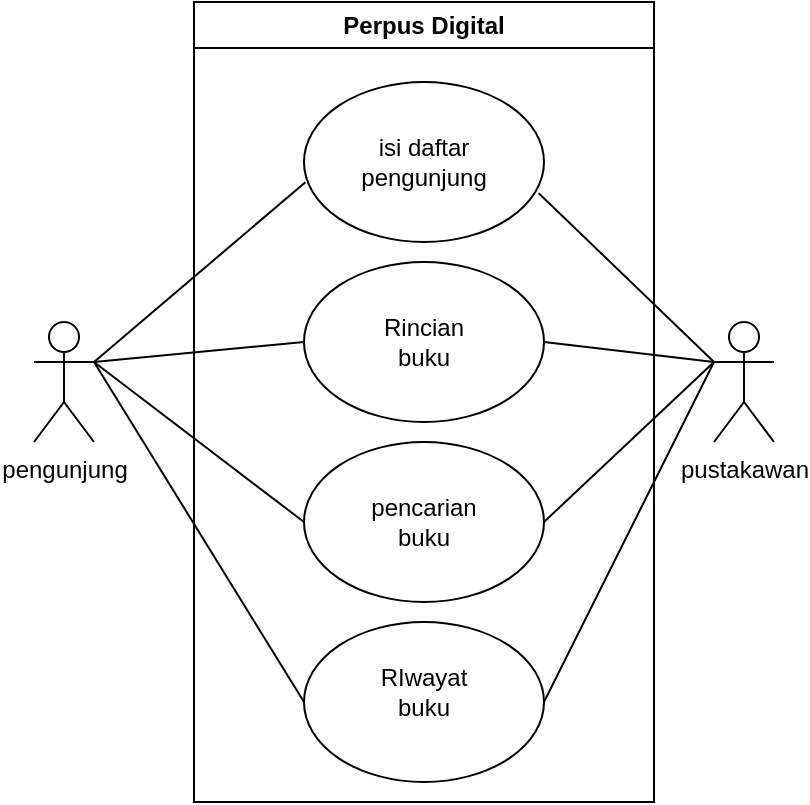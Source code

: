<mxfile version="23.1.1" type="github">
  <diagram name="Page-1" id="S-nj0chBetjyi2adVP0r">
    <mxGraphModel dx="727" dy="432" grid="1" gridSize="10" guides="1" tooltips="1" connect="1" arrows="1" fold="1" page="1" pageScale="1" pageWidth="850" pageHeight="1100" math="0" shadow="0">
      <root>
        <mxCell id="0" />
        <mxCell id="1" parent="0" />
        <mxCell id="ImDD-x2f6_fTZAwo4Lwu-1" value="Perpus Digital" style="swimlane;whiteSpace=wrap;html=1;" vertex="1" parent="1">
          <mxGeometry x="320" y="160" width="230" height="400" as="geometry" />
        </mxCell>
        <mxCell id="ImDD-x2f6_fTZAwo4Lwu-4" value="" style="ellipse;whiteSpace=wrap;html=1;" vertex="1" parent="ImDD-x2f6_fTZAwo4Lwu-1">
          <mxGeometry x="55" y="40" width="120" height="80" as="geometry" />
        </mxCell>
        <mxCell id="ImDD-x2f6_fTZAwo4Lwu-5" value="isi daftar pengunjung" style="text;html=1;strokeColor=none;fillColor=none;align=center;verticalAlign=middle;whiteSpace=wrap;rounded=0;" vertex="1" parent="ImDD-x2f6_fTZAwo4Lwu-1">
          <mxGeometry x="85" y="65" width="60" height="30" as="geometry" />
        </mxCell>
        <mxCell id="ImDD-x2f6_fTZAwo4Lwu-6" value="" style="ellipse;whiteSpace=wrap;html=1;" vertex="1" parent="ImDD-x2f6_fTZAwo4Lwu-1">
          <mxGeometry x="55" y="130" width="120" height="80" as="geometry" />
        </mxCell>
        <mxCell id="ImDD-x2f6_fTZAwo4Lwu-7" value="Rincian buku" style="text;html=1;strokeColor=none;fillColor=none;align=center;verticalAlign=middle;whiteSpace=wrap;rounded=0;" vertex="1" parent="ImDD-x2f6_fTZAwo4Lwu-1">
          <mxGeometry x="85" y="155" width="60" height="30" as="geometry" />
        </mxCell>
        <mxCell id="ImDD-x2f6_fTZAwo4Lwu-8" value="" style="ellipse;whiteSpace=wrap;html=1;" vertex="1" parent="ImDD-x2f6_fTZAwo4Lwu-1">
          <mxGeometry x="55" y="220" width="120" height="80" as="geometry" />
        </mxCell>
        <mxCell id="ImDD-x2f6_fTZAwo4Lwu-9" value="pencarian buku" style="text;html=1;strokeColor=none;fillColor=none;align=center;verticalAlign=middle;whiteSpace=wrap;rounded=0;" vertex="1" parent="ImDD-x2f6_fTZAwo4Lwu-1">
          <mxGeometry x="85" y="245" width="60" height="30" as="geometry" />
        </mxCell>
        <mxCell id="ImDD-x2f6_fTZAwo4Lwu-10" value="" style="ellipse;whiteSpace=wrap;html=1;" vertex="1" parent="ImDD-x2f6_fTZAwo4Lwu-1">
          <mxGeometry x="55" y="310" width="120" height="80" as="geometry" />
        </mxCell>
        <mxCell id="ImDD-x2f6_fTZAwo4Lwu-11" value="RIwayat buku" style="text;html=1;strokeColor=none;fillColor=none;align=center;verticalAlign=middle;whiteSpace=wrap;rounded=0;" vertex="1" parent="ImDD-x2f6_fTZAwo4Lwu-1">
          <mxGeometry x="85" y="330" width="60" height="30" as="geometry" />
        </mxCell>
        <mxCell id="ImDD-x2f6_fTZAwo4Lwu-18" value="" style="endArrow=none;html=1;rounded=0;exitX=0.978;exitY=0.695;exitDx=0;exitDy=0;exitPerimeter=0;" edge="1" parent="ImDD-x2f6_fTZAwo4Lwu-1" source="ImDD-x2f6_fTZAwo4Lwu-4">
          <mxGeometry width="50" height="50" relative="1" as="geometry">
            <mxPoint x="210" y="230" as="sourcePoint" />
            <mxPoint x="260" y="180" as="targetPoint" />
          </mxGeometry>
        </mxCell>
        <mxCell id="ImDD-x2f6_fTZAwo4Lwu-2" value="pengunjung" style="shape=umlActor;verticalLabelPosition=bottom;verticalAlign=top;html=1;outlineConnect=0;" vertex="1" parent="1">
          <mxGeometry x="240" y="320" width="30" height="60" as="geometry" />
        </mxCell>
        <mxCell id="ImDD-x2f6_fTZAwo4Lwu-3" value="pustakawan" style="shape=umlActor;verticalLabelPosition=bottom;verticalAlign=top;html=1;outlineConnect=0;" vertex="1" parent="1">
          <mxGeometry x="580" y="320" width="30" height="60" as="geometry" />
        </mxCell>
        <mxCell id="ImDD-x2f6_fTZAwo4Lwu-13" value="" style="endArrow=none;html=1;rounded=0;entryX=0.006;entryY=0.626;entryDx=0;entryDy=0;entryPerimeter=0;" edge="1" parent="1" target="ImDD-x2f6_fTZAwo4Lwu-4">
          <mxGeometry width="50" height="50" relative="1" as="geometry">
            <mxPoint x="270" y="340" as="sourcePoint" />
            <mxPoint x="320" y="290" as="targetPoint" />
          </mxGeometry>
        </mxCell>
        <mxCell id="ImDD-x2f6_fTZAwo4Lwu-14" value="" style="endArrow=none;html=1;rounded=0;entryX=0;entryY=0.5;entryDx=0;entryDy=0;" edge="1" parent="1" target="ImDD-x2f6_fTZAwo4Lwu-6">
          <mxGeometry width="50" height="50" relative="1" as="geometry">
            <mxPoint x="270" y="340" as="sourcePoint" />
            <mxPoint x="386" y="260" as="targetPoint" />
          </mxGeometry>
        </mxCell>
        <mxCell id="ImDD-x2f6_fTZAwo4Lwu-15" value="" style="endArrow=none;html=1;rounded=0;entryX=0;entryY=0.5;entryDx=0;entryDy=0;" edge="1" parent="1" target="ImDD-x2f6_fTZAwo4Lwu-8">
          <mxGeometry width="50" height="50" relative="1" as="geometry">
            <mxPoint x="270" y="340" as="sourcePoint" />
            <mxPoint x="385" y="340" as="targetPoint" />
          </mxGeometry>
        </mxCell>
        <mxCell id="ImDD-x2f6_fTZAwo4Lwu-16" value="" style="endArrow=none;html=1;rounded=0;entryX=0;entryY=0.5;entryDx=0;entryDy=0;" edge="1" parent="1" target="ImDD-x2f6_fTZAwo4Lwu-10">
          <mxGeometry width="50" height="50" relative="1" as="geometry">
            <mxPoint x="270" y="340" as="sourcePoint" />
            <mxPoint x="385" y="430" as="targetPoint" />
          </mxGeometry>
        </mxCell>
        <mxCell id="ImDD-x2f6_fTZAwo4Lwu-19" value="" style="endArrow=none;html=1;rounded=0;exitX=1;exitY=0.5;exitDx=0;exitDy=0;entryX=0;entryY=0.333;entryDx=0;entryDy=0;entryPerimeter=0;" edge="1" parent="1" source="ImDD-x2f6_fTZAwo4Lwu-6" target="ImDD-x2f6_fTZAwo4Lwu-3">
          <mxGeometry width="50" height="50" relative="1" as="geometry">
            <mxPoint x="502" y="266" as="sourcePoint" />
            <mxPoint x="590" y="350" as="targetPoint" />
          </mxGeometry>
        </mxCell>
        <mxCell id="ImDD-x2f6_fTZAwo4Lwu-20" value="" style="endArrow=none;html=1;rounded=0;exitX=1;exitY=0.5;exitDx=0;exitDy=0;entryX=0;entryY=0.333;entryDx=0;entryDy=0;entryPerimeter=0;" edge="1" parent="1" source="ImDD-x2f6_fTZAwo4Lwu-8" target="ImDD-x2f6_fTZAwo4Lwu-3">
          <mxGeometry width="50" height="50" relative="1" as="geometry">
            <mxPoint x="505" y="340" as="sourcePoint" />
            <mxPoint x="590" y="350" as="targetPoint" />
          </mxGeometry>
        </mxCell>
        <mxCell id="ImDD-x2f6_fTZAwo4Lwu-21" value="" style="endArrow=none;html=1;rounded=0;exitX=1;exitY=0.5;exitDx=0;exitDy=0;" edge="1" parent="1" source="ImDD-x2f6_fTZAwo4Lwu-10">
          <mxGeometry width="50" height="50" relative="1" as="geometry">
            <mxPoint x="505" y="430" as="sourcePoint" />
            <mxPoint x="580" y="340" as="targetPoint" />
          </mxGeometry>
        </mxCell>
      </root>
    </mxGraphModel>
  </diagram>
</mxfile>
